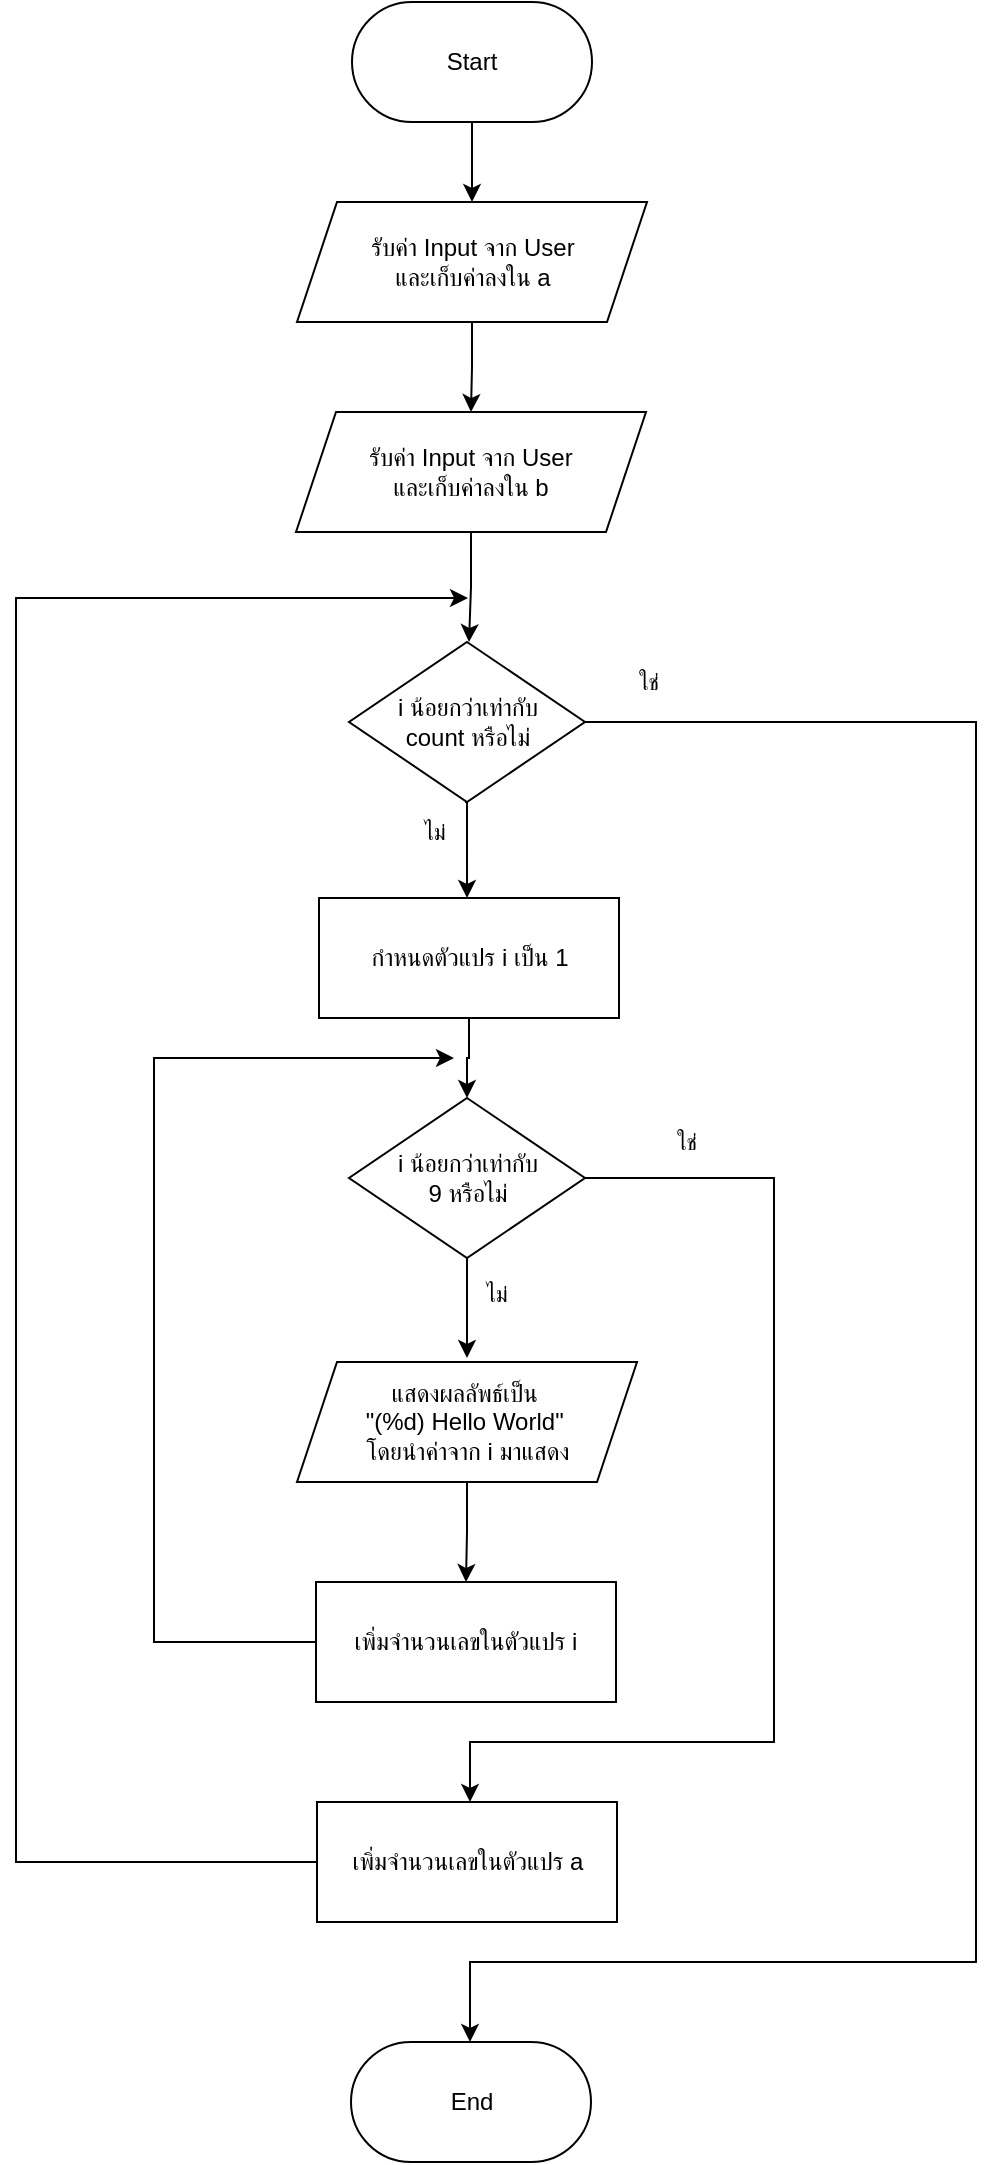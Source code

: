 <mxfile>
    <diagram id="BPOAmL9kB7QOwFBYRgZ0" name="Page-1">
        <mxGraphModel dx="2252" dy="1558" grid="1" gridSize="10" guides="1" tooltips="1" connect="1" arrows="1" fold="1" page="1" pageScale="1" pageWidth="850" pageHeight="1100" math="0" shadow="0">
            <root>
                <mxCell id="0"/>
                <mxCell id="1" parent="0"/>
                <mxCell id="2" style="edgeStyle=orthogonalEdgeStyle;rounded=0;orthogonalLoop=1;jettySize=auto;html=1;exitX=0.5;exitY=1;exitDx=0;exitDy=0;entryX=0.5;entryY=0;entryDx=0;entryDy=0;" edge="1" parent="1" source="3" target="12">
                    <mxGeometry relative="1" as="geometry"/>
                </mxCell>
                <mxCell id="3" value="Start" style="rounded=1;whiteSpace=wrap;html=1;arcSize=50;" vertex="1" parent="1">
                    <mxGeometry x="353" y="10" width="120" height="60" as="geometry"/>
                </mxCell>
                <mxCell id="4" style="edgeStyle=orthogonalEdgeStyle;rounded=0;orthogonalLoop=1;jettySize=auto;html=1;exitX=0.5;exitY=1;exitDx=0;exitDy=0;entryX=0.5;entryY=0;entryDx=0;entryDy=0;" edge="1" parent="1" source="5">
                    <mxGeometry relative="1" as="geometry">
                        <mxPoint x="411.5" y="330.0" as="targetPoint"/>
                    </mxGeometry>
                </mxCell>
                <mxCell id="5" value="รับค่า Input จาก User&lt;div&gt;และเก็บค่าลงใน b&lt;/div&gt;" style="shape=parallelogram;perimeter=parallelogramPerimeter;whiteSpace=wrap;html=1;fixedSize=1;" vertex="1" parent="1">
                    <mxGeometry x="325" y="215" width="175" height="60" as="geometry"/>
                </mxCell>
                <mxCell id="6" style="edgeStyle=orthogonalEdgeStyle;rounded=0;orthogonalLoop=1;jettySize=auto;html=1;exitX=0.5;exitY=1;exitDx=0;exitDy=0;" edge="1" parent="1">
                    <mxGeometry relative="1" as="geometry">
                        <mxPoint x="409.5" y="410.0" as="sourcePoint"/>
                        <mxPoint x="410.516" y="458" as="targetPoint"/>
                        <Array as="points">
                            <mxPoint x="411" y="410"/>
                        </Array>
                    </mxGeometry>
                </mxCell>
                <mxCell id="7" value="ไม่" style="edgeLabel;html=1;align=center;verticalAlign=middle;resizable=0;points=[];" vertex="1" connectable="0" parent="6">
                    <mxGeometry x="-0.337" y="-1" relative="1" as="geometry">
                        <mxPoint x="-16" as="offset"/>
                    </mxGeometry>
                </mxCell>
                <mxCell id="8" style="edgeStyle=orthogonalEdgeStyle;rounded=0;orthogonalLoop=1;jettySize=auto;html=1;exitX=1;exitY=0.5;exitDx=0;exitDy=0;" edge="1" parent="1" source="10">
                    <mxGeometry relative="1" as="geometry">
                        <mxPoint x="412" y="1030" as="targetPoint"/>
                        <Array as="points">
                            <mxPoint x="665" y="370"/>
                            <mxPoint x="665" y="990"/>
                            <mxPoint x="412" y="990"/>
                        </Array>
                    </mxGeometry>
                </mxCell>
                <mxCell id="9" value="ใช่" style="edgeLabel;html=1;align=center;verticalAlign=middle;resizable=0;points=[];" vertex="1" connectable="0" parent="8">
                    <mxGeometry x="-0.848" y="-4" relative="1" as="geometry">
                        <mxPoint x="-53" y="-24" as="offset"/>
                    </mxGeometry>
                </mxCell>
                <mxCell id="10" value="i น้อยกว่าเท่ากับ&lt;div&gt;count หรือไม่&lt;/div&gt;" style="rhombus;whiteSpace=wrap;html=1;" vertex="1" parent="1">
                    <mxGeometry x="351.5" y="330" width="118" height="80" as="geometry"/>
                </mxCell>
                <mxCell id="11" style="edgeStyle=orthogonalEdgeStyle;rounded=0;orthogonalLoop=1;jettySize=auto;html=1;exitX=0.5;exitY=1;exitDx=0;exitDy=0;entryX=0.5;entryY=0;entryDx=0;entryDy=0;" edge="1" parent="1" source="12" target="5">
                    <mxGeometry relative="1" as="geometry"/>
                </mxCell>
                <mxCell id="12" value="รับค่า Input จาก User&lt;div&gt;และเก็บค่าลงใน a&lt;/div&gt;" style="shape=parallelogram;perimeter=parallelogramPerimeter;whiteSpace=wrap;html=1;fixedSize=1;" vertex="1" parent="1">
                    <mxGeometry x="325.5" y="110" width="175" height="60" as="geometry"/>
                </mxCell>
                <mxCell id="13" value="End" style="rounded=1;whiteSpace=wrap;html=1;arcSize=50;" vertex="1" parent="1">
                    <mxGeometry x="352.5" y="1030" width="120" height="60" as="geometry"/>
                </mxCell>
                <mxCell id="14" style="edgeStyle=orthogonalEdgeStyle;rounded=0;orthogonalLoop=1;jettySize=auto;html=1;exitX=0.5;exitY=1;exitDx=0;exitDy=0;entryX=0.5;entryY=0;entryDx=0;entryDy=0;" edge="1" parent="1" source="15" target="20">
                    <mxGeometry relative="1" as="geometry"/>
                </mxCell>
                <mxCell id="15" value="กำหนดตัวแปร i เป็น 1" style="rounded=0;whiteSpace=wrap;html=1;" vertex="1" parent="1">
                    <mxGeometry x="336.5" y="458" width="150" height="60" as="geometry"/>
                </mxCell>
                <mxCell id="16" style="edgeStyle=orthogonalEdgeStyle;rounded=0;orthogonalLoop=1;jettySize=auto;html=1;exitX=0.5;exitY=1;exitDx=0;exitDy=0;" edge="1" parent="1" source="20">
                    <mxGeometry relative="1" as="geometry">
                        <mxPoint x="410.5" y="688" as="targetPoint"/>
                        <Array as="points">
                            <mxPoint x="410" y="650"/>
                            <mxPoint x="410" y="650"/>
                        </Array>
                    </mxGeometry>
                </mxCell>
                <mxCell id="17" value="ไม่" style="edgeLabel;html=1;align=center;verticalAlign=middle;resizable=0;points=[];" vertex="1" connectable="0" parent="16">
                    <mxGeometry x="-0.276" y="1" relative="1" as="geometry">
                        <mxPoint x="13" as="offset"/>
                    </mxGeometry>
                </mxCell>
                <mxCell id="18" style="edgeStyle=orthogonalEdgeStyle;rounded=0;orthogonalLoop=1;jettySize=auto;html=1;exitX=1;exitY=0.5;exitDx=0;exitDy=0;" edge="1" parent="1" source="20" target="26">
                    <mxGeometry relative="1" as="geometry">
                        <mxPoint x="744" y="998" as="targetPoint"/>
                        <Array as="points">
                            <mxPoint x="564" y="598"/>
                            <mxPoint x="564" y="880"/>
                            <mxPoint x="412" y="880"/>
                        </Array>
                    </mxGeometry>
                </mxCell>
                <mxCell id="19" value="ใช่" style="edgeLabel;html=1;align=center;verticalAlign=middle;resizable=0;points=[];" vertex="1" connectable="0" parent="18">
                    <mxGeometry x="-0.821" y="-1" relative="1" as="geometry">
                        <mxPoint y="-19" as="offset"/>
                    </mxGeometry>
                </mxCell>
                <mxCell id="20" value="i น้อยกว่าเท่ากับ&lt;div&gt;9 หรือไม่&lt;/div&gt;" style="rhombus;whiteSpace=wrap;html=1;" vertex="1" parent="1">
                    <mxGeometry x="351.5" y="558" width="118" height="80" as="geometry"/>
                </mxCell>
                <mxCell id="21" style="edgeStyle=orthogonalEdgeStyle;rounded=0;orthogonalLoop=1;jettySize=auto;html=1;exitX=0.5;exitY=1;exitDx=0;exitDy=0;entryX=0.5;entryY=0;entryDx=0;entryDy=0;" edge="1" parent="1" source="22" target="24">
                    <mxGeometry relative="1" as="geometry"/>
                </mxCell>
                <mxCell id="22" value="แสดงผลลัพธ์&lt;span style=&quot;background-color: initial;&quot;&gt;เป็น&amp;nbsp;&lt;/span&gt;&lt;div&gt;&quot;&lt;span style=&quot;background-color: initial;&quot;&gt;(%d) Hello World&quot;&amp;nbsp;&lt;/span&gt;&lt;/div&gt;&lt;div&gt;&lt;span style=&quot;background-color: initial;&quot;&gt;โดยนำค่าจาก i&amp;nbsp;&lt;/span&gt;&lt;span style=&quot;background-color: initial;&quot;&gt;มาแสดง&lt;/span&gt;&lt;/div&gt;" style="shape=parallelogram;perimeter=parallelogramPerimeter;whiteSpace=wrap;html=1;fixedSize=1;" vertex="1" parent="1">
                    <mxGeometry x="325.5" y="690" width="170" height="60" as="geometry"/>
                </mxCell>
                <mxCell id="23" style="edgeStyle=orthogonalEdgeStyle;rounded=0;orthogonalLoop=1;jettySize=auto;html=1;exitX=0;exitY=0.5;exitDx=0;exitDy=0;" edge="1" parent="1" source="24">
                    <mxGeometry relative="1" as="geometry">
                        <mxPoint x="404" y="538" as="targetPoint"/>
                        <Array as="points">
                            <mxPoint x="254" y="830"/>
                            <mxPoint x="254" y="538"/>
                        </Array>
                    </mxGeometry>
                </mxCell>
                <mxCell id="24" value="เพิ่มจำนวนเลขในตัวแปร i" style="rounded=0;whiteSpace=wrap;html=1;" vertex="1" parent="1">
                    <mxGeometry x="335" y="800" width="150" height="60" as="geometry"/>
                </mxCell>
                <mxCell id="25" style="edgeStyle=orthogonalEdgeStyle;rounded=0;orthogonalLoop=1;jettySize=auto;html=1;exitX=0;exitY=0.5;exitDx=0;exitDy=0;" edge="1" parent="1" source="26">
                    <mxGeometry relative="1" as="geometry">
                        <mxPoint x="411" y="308" as="targetPoint"/>
                        <Array as="points">
                            <mxPoint x="185" y="940"/>
                            <mxPoint x="185" y="308"/>
                        </Array>
                    </mxGeometry>
                </mxCell>
                <mxCell id="26" value="เพิ่มจำนวนเลขในตัวแปร a" style="rounded=0;whiteSpace=wrap;html=1;" vertex="1" parent="1">
                    <mxGeometry x="335.5" y="910" width="150" height="60" as="geometry"/>
                </mxCell>
            </root>
        </mxGraphModel>
    </diagram>
</mxfile>
